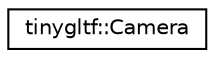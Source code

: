 digraph "Graphical Class Hierarchy"
{
  edge [fontname="Helvetica",fontsize="10",labelfontname="Helvetica",labelfontsize="10"];
  node [fontname="Helvetica",fontsize="10",shape=record];
  rankdir="LR";
  Node0 [label="tinygltf::Camera",height=0.2,width=0.4,color="black", fillcolor="white", style="filled",URL="$structtinygltf_1_1Camera.html"];
}

